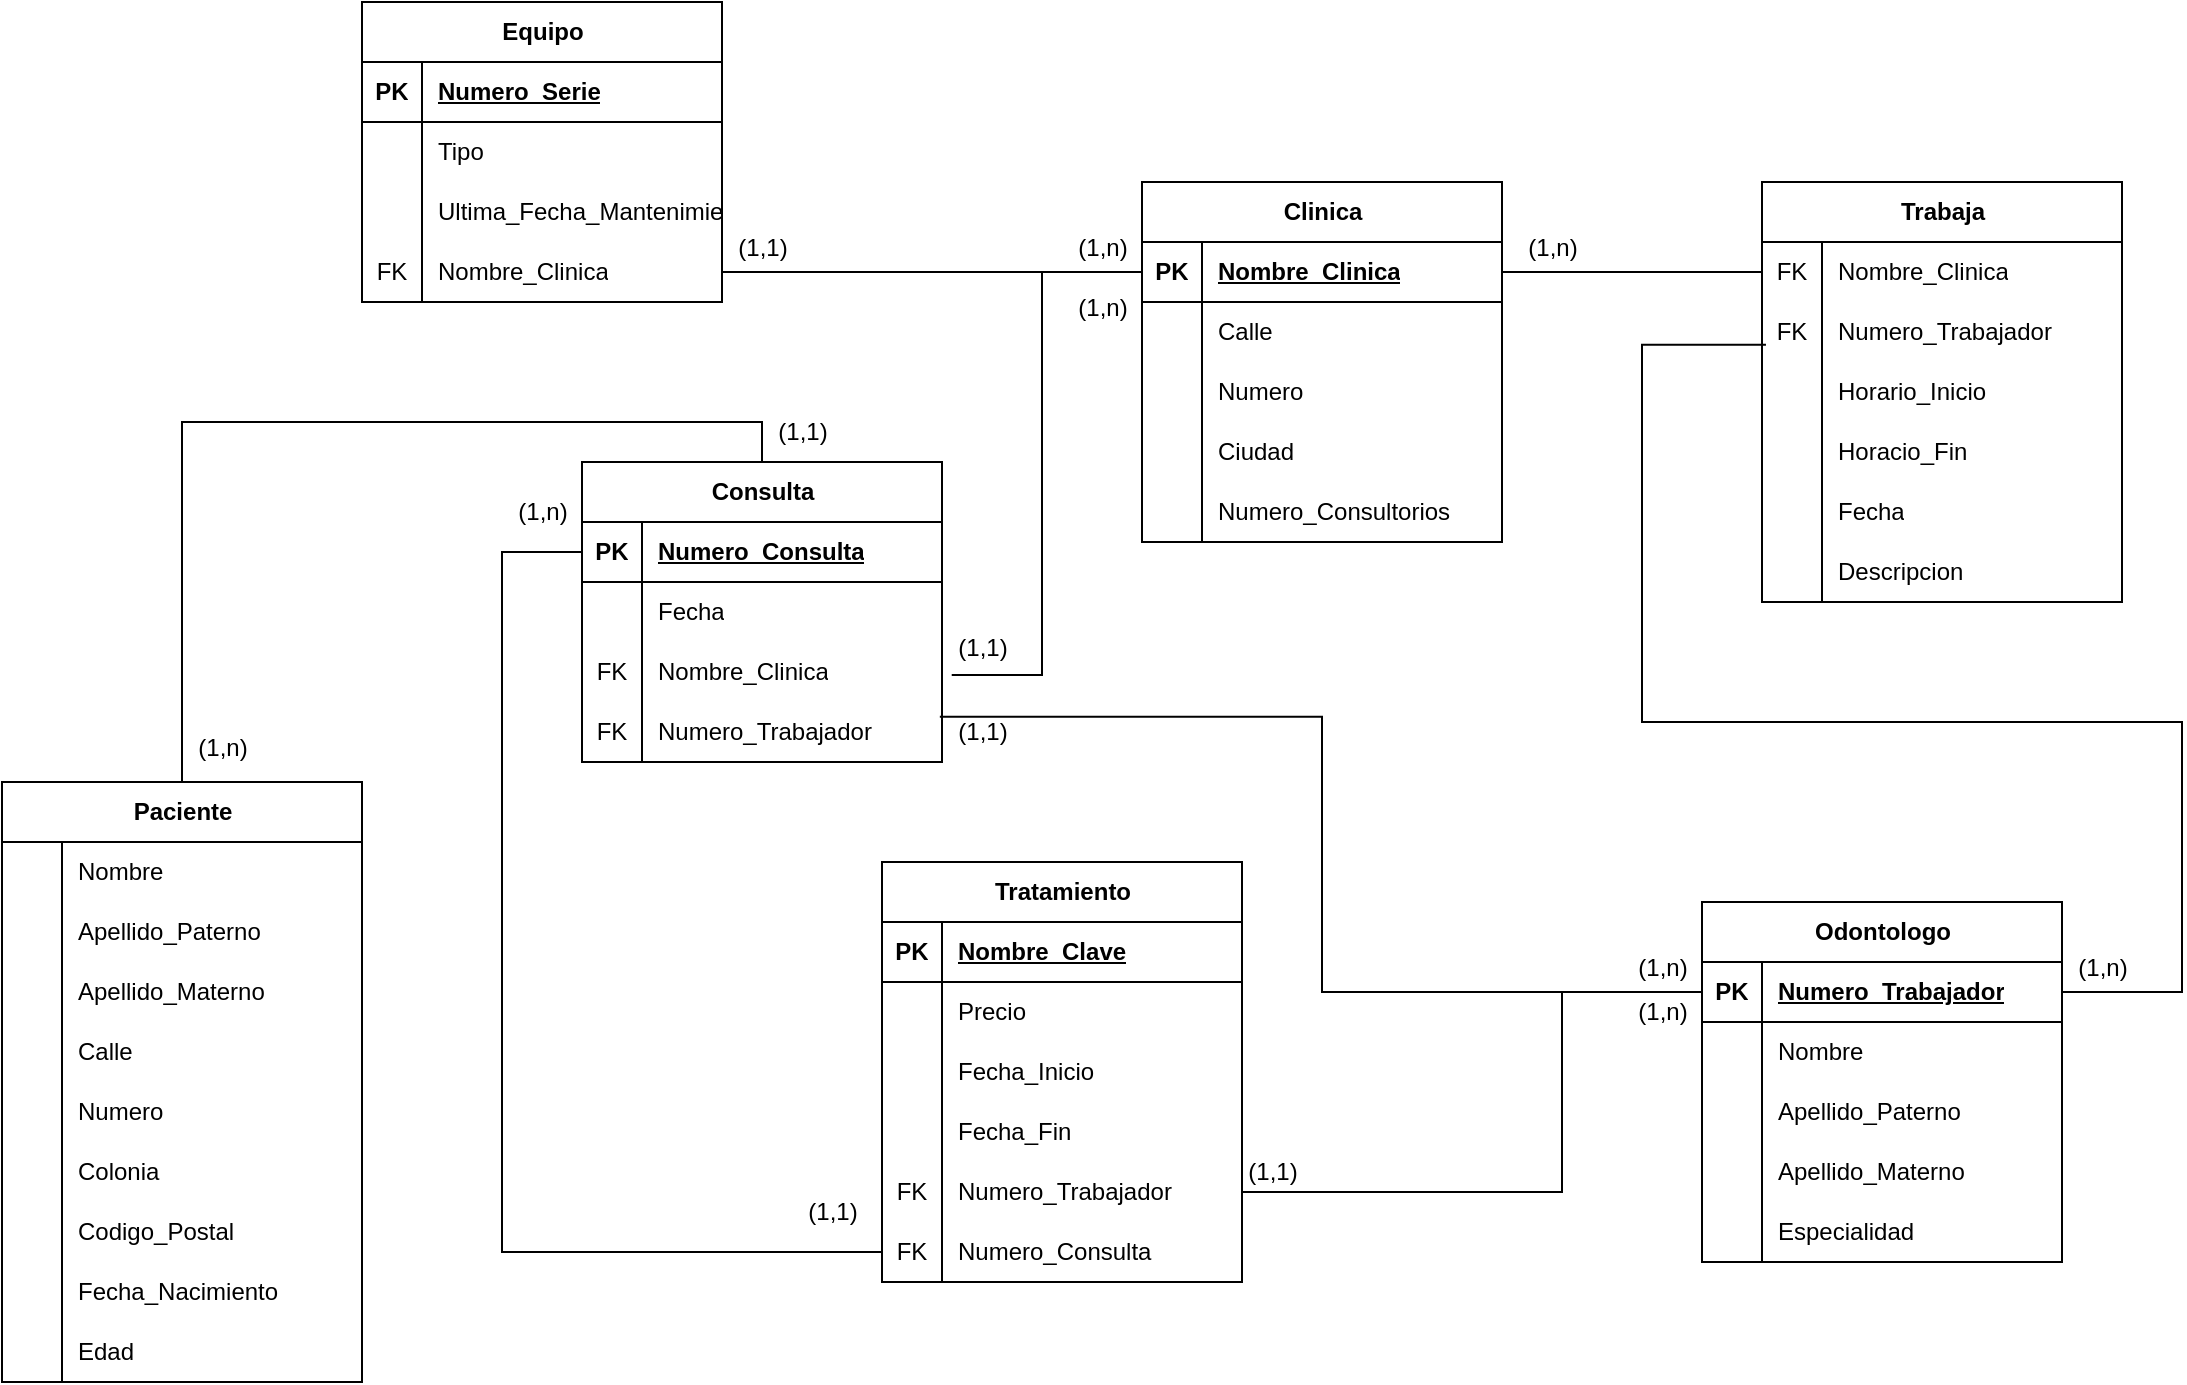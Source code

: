 <mxfile version="21.5.0" type="device">
  <diagram name="Page-1" id="_5QdkXE5wrvLpQ4Peil7">
    <mxGraphModel dx="1065" dy="1584" grid="1" gridSize="10" guides="1" tooltips="1" connect="1" arrows="1" fold="1" page="1" pageScale="1" pageWidth="850" pageHeight="1100" math="0" shadow="0">
      <root>
        <mxCell id="0" />
        <mxCell id="1" parent="0" />
        <mxCell id="gTq7msxJ1o6snND7OI1J-227" style="edgeStyle=orthogonalEdgeStyle;rounded=0;orthogonalLoop=1;jettySize=auto;html=1;exitX=0.5;exitY=0;exitDx=0;exitDy=0;entryX=0.5;entryY=0;entryDx=0;entryDy=0;endArrow=none;endFill=0;" parent="1" source="gTq7msxJ1o6snND7OI1J-59" target="gTq7msxJ1o6snND7OI1J-116" edge="1">
          <mxGeometry relative="1" as="geometry" />
        </mxCell>
        <mxCell id="gTq7msxJ1o6snND7OI1J-59" value="Paciente" style="shape=table;startSize=30;container=1;collapsible=1;childLayout=tableLayout;fixedRows=1;rowLines=0;fontStyle=1;align=center;resizeLast=1;html=1;" parent="1" vertex="1">
          <mxGeometry x="20" y="280" width="180" height="300" as="geometry" />
        </mxCell>
        <mxCell id="gTq7msxJ1o6snND7OI1J-63" value="" style="shape=tableRow;horizontal=0;startSize=0;swimlaneHead=0;swimlaneBody=0;fillColor=none;collapsible=0;dropTarget=0;points=[[0,0.5],[1,0.5]];portConstraint=eastwest;top=0;left=0;right=0;bottom=0;" parent="gTq7msxJ1o6snND7OI1J-59" vertex="1">
          <mxGeometry y="30" width="180" height="30" as="geometry" />
        </mxCell>
        <mxCell id="gTq7msxJ1o6snND7OI1J-64" value="" style="shape=partialRectangle;connectable=0;fillColor=none;top=0;left=0;bottom=0;right=0;editable=1;overflow=hidden;whiteSpace=wrap;html=1;" parent="gTq7msxJ1o6snND7OI1J-63" vertex="1">
          <mxGeometry width="30" height="30" as="geometry">
            <mxRectangle width="30" height="30" as="alternateBounds" />
          </mxGeometry>
        </mxCell>
        <mxCell id="gTq7msxJ1o6snND7OI1J-65" value="Nombre" style="shape=partialRectangle;connectable=0;fillColor=none;top=0;left=0;bottom=0;right=0;align=left;spacingLeft=6;overflow=hidden;whiteSpace=wrap;html=1;" parent="gTq7msxJ1o6snND7OI1J-63" vertex="1">
          <mxGeometry x="30" width="150" height="30" as="geometry">
            <mxRectangle width="150" height="30" as="alternateBounds" />
          </mxGeometry>
        </mxCell>
        <mxCell id="gTq7msxJ1o6snND7OI1J-66" value="" style="shape=tableRow;horizontal=0;startSize=0;swimlaneHead=0;swimlaneBody=0;fillColor=none;collapsible=0;dropTarget=0;points=[[0,0.5],[1,0.5]];portConstraint=eastwest;top=0;left=0;right=0;bottom=0;" parent="gTq7msxJ1o6snND7OI1J-59" vertex="1">
          <mxGeometry y="60" width="180" height="30" as="geometry" />
        </mxCell>
        <mxCell id="gTq7msxJ1o6snND7OI1J-67" value="" style="shape=partialRectangle;connectable=0;fillColor=none;top=0;left=0;bottom=0;right=0;editable=1;overflow=hidden;whiteSpace=wrap;html=1;" parent="gTq7msxJ1o6snND7OI1J-66" vertex="1">
          <mxGeometry width="30" height="30" as="geometry">
            <mxRectangle width="30" height="30" as="alternateBounds" />
          </mxGeometry>
        </mxCell>
        <mxCell id="gTq7msxJ1o6snND7OI1J-68" value="Apellido_Paterno" style="shape=partialRectangle;connectable=0;fillColor=none;top=0;left=0;bottom=0;right=0;align=left;spacingLeft=6;overflow=hidden;whiteSpace=wrap;html=1;" parent="gTq7msxJ1o6snND7OI1J-66" vertex="1">
          <mxGeometry x="30" width="150" height="30" as="geometry">
            <mxRectangle width="150" height="30" as="alternateBounds" />
          </mxGeometry>
        </mxCell>
        <mxCell id="gTq7msxJ1o6snND7OI1J-69" value="" style="shape=tableRow;horizontal=0;startSize=0;swimlaneHead=0;swimlaneBody=0;fillColor=none;collapsible=0;dropTarget=0;points=[[0,0.5],[1,0.5]];portConstraint=eastwest;top=0;left=0;right=0;bottom=0;" parent="gTq7msxJ1o6snND7OI1J-59" vertex="1">
          <mxGeometry y="90" width="180" height="30" as="geometry" />
        </mxCell>
        <mxCell id="gTq7msxJ1o6snND7OI1J-70" value="" style="shape=partialRectangle;connectable=0;fillColor=none;top=0;left=0;bottom=0;right=0;editable=1;overflow=hidden;whiteSpace=wrap;html=1;" parent="gTq7msxJ1o6snND7OI1J-69" vertex="1">
          <mxGeometry width="30" height="30" as="geometry">
            <mxRectangle width="30" height="30" as="alternateBounds" />
          </mxGeometry>
        </mxCell>
        <mxCell id="gTq7msxJ1o6snND7OI1J-71" value="Apellido_Materno" style="shape=partialRectangle;connectable=0;fillColor=none;top=0;left=0;bottom=0;right=0;align=left;spacingLeft=6;overflow=hidden;whiteSpace=wrap;html=1;" parent="gTq7msxJ1o6snND7OI1J-69" vertex="1">
          <mxGeometry x="30" width="150" height="30" as="geometry">
            <mxRectangle width="150" height="30" as="alternateBounds" />
          </mxGeometry>
        </mxCell>
        <mxCell id="gTq7msxJ1o6snND7OI1J-98" value="" style="shape=tableRow;horizontal=0;startSize=0;swimlaneHead=0;swimlaneBody=0;fillColor=none;collapsible=0;dropTarget=0;points=[[0,0.5],[1,0.5]];portConstraint=eastwest;top=0;left=0;right=0;bottom=0;" parent="gTq7msxJ1o6snND7OI1J-59" vertex="1">
          <mxGeometry y="120" width="180" height="30" as="geometry" />
        </mxCell>
        <mxCell id="gTq7msxJ1o6snND7OI1J-99" value="" style="shape=partialRectangle;connectable=0;fillColor=none;top=0;left=0;bottom=0;right=0;editable=1;overflow=hidden;whiteSpace=wrap;html=1;" parent="gTq7msxJ1o6snND7OI1J-98" vertex="1">
          <mxGeometry width="30" height="30" as="geometry">
            <mxRectangle width="30" height="30" as="alternateBounds" />
          </mxGeometry>
        </mxCell>
        <mxCell id="gTq7msxJ1o6snND7OI1J-100" value="Calle" style="shape=partialRectangle;connectable=0;fillColor=none;top=0;left=0;bottom=0;right=0;align=left;spacingLeft=6;overflow=hidden;whiteSpace=wrap;html=1;" parent="gTq7msxJ1o6snND7OI1J-98" vertex="1">
          <mxGeometry x="30" width="150" height="30" as="geometry">
            <mxRectangle width="150" height="30" as="alternateBounds" />
          </mxGeometry>
        </mxCell>
        <mxCell id="gTq7msxJ1o6snND7OI1J-101" style="shape=tableRow;horizontal=0;startSize=0;swimlaneHead=0;swimlaneBody=0;fillColor=none;collapsible=0;dropTarget=0;points=[[0,0.5],[1,0.5]];portConstraint=eastwest;top=0;left=0;right=0;bottom=0;" parent="gTq7msxJ1o6snND7OI1J-59" vertex="1">
          <mxGeometry y="150" width="180" height="30" as="geometry" />
        </mxCell>
        <mxCell id="gTq7msxJ1o6snND7OI1J-102" style="shape=partialRectangle;connectable=0;fillColor=none;top=0;left=0;bottom=0;right=0;editable=1;overflow=hidden;whiteSpace=wrap;html=1;" parent="gTq7msxJ1o6snND7OI1J-101" vertex="1">
          <mxGeometry width="30" height="30" as="geometry">
            <mxRectangle width="30" height="30" as="alternateBounds" />
          </mxGeometry>
        </mxCell>
        <mxCell id="gTq7msxJ1o6snND7OI1J-103" value="Numero" style="shape=partialRectangle;connectable=0;fillColor=none;top=0;left=0;bottom=0;right=0;align=left;spacingLeft=6;overflow=hidden;whiteSpace=wrap;html=1;" parent="gTq7msxJ1o6snND7OI1J-101" vertex="1">
          <mxGeometry x="30" width="150" height="30" as="geometry">
            <mxRectangle width="150" height="30" as="alternateBounds" />
          </mxGeometry>
        </mxCell>
        <mxCell id="gTq7msxJ1o6snND7OI1J-104" style="shape=tableRow;horizontal=0;startSize=0;swimlaneHead=0;swimlaneBody=0;fillColor=none;collapsible=0;dropTarget=0;points=[[0,0.5],[1,0.5]];portConstraint=eastwest;top=0;left=0;right=0;bottom=0;" parent="gTq7msxJ1o6snND7OI1J-59" vertex="1">
          <mxGeometry y="180" width="180" height="30" as="geometry" />
        </mxCell>
        <mxCell id="gTq7msxJ1o6snND7OI1J-105" style="shape=partialRectangle;connectable=0;fillColor=none;top=0;left=0;bottom=0;right=0;editable=1;overflow=hidden;whiteSpace=wrap;html=1;" parent="gTq7msxJ1o6snND7OI1J-104" vertex="1">
          <mxGeometry width="30" height="30" as="geometry">
            <mxRectangle width="30" height="30" as="alternateBounds" />
          </mxGeometry>
        </mxCell>
        <mxCell id="gTq7msxJ1o6snND7OI1J-106" value="Colonia" style="shape=partialRectangle;connectable=0;fillColor=none;top=0;left=0;bottom=0;right=0;align=left;spacingLeft=6;overflow=hidden;whiteSpace=wrap;html=1;" parent="gTq7msxJ1o6snND7OI1J-104" vertex="1">
          <mxGeometry x="30" width="150" height="30" as="geometry">
            <mxRectangle width="150" height="30" as="alternateBounds" />
          </mxGeometry>
        </mxCell>
        <mxCell id="gTq7msxJ1o6snND7OI1J-107" style="shape=tableRow;horizontal=0;startSize=0;swimlaneHead=0;swimlaneBody=0;fillColor=none;collapsible=0;dropTarget=0;points=[[0,0.5],[1,0.5]];portConstraint=eastwest;top=0;left=0;right=0;bottom=0;" parent="gTq7msxJ1o6snND7OI1J-59" vertex="1">
          <mxGeometry y="210" width="180" height="30" as="geometry" />
        </mxCell>
        <mxCell id="gTq7msxJ1o6snND7OI1J-108" style="shape=partialRectangle;connectable=0;fillColor=none;top=0;left=0;bottom=0;right=0;editable=1;overflow=hidden;whiteSpace=wrap;html=1;" parent="gTq7msxJ1o6snND7OI1J-107" vertex="1">
          <mxGeometry width="30" height="30" as="geometry">
            <mxRectangle width="30" height="30" as="alternateBounds" />
          </mxGeometry>
        </mxCell>
        <mxCell id="gTq7msxJ1o6snND7OI1J-109" value="Codigo_Postal" style="shape=partialRectangle;connectable=0;fillColor=none;top=0;left=0;bottom=0;right=0;align=left;spacingLeft=6;overflow=hidden;whiteSpace=wrap;html=1;" parent="gTq7msxJ1o6snND7OI1J-107" vertex="1">
          <mxGeometry x="30" width="150" height="30" as="geometry">
            <mxRectangle width="150" height="30" as="alternateBounds" />
          </mxGeometry>
        </mxCell>
        <mxCell id="gTq7msxJ1o6snND7OI1J-110" style="shape=tableRow;horizontal=0;startSize=0;swimlaneHead=0;swimlaneBody=0;fillColor=none;collapsible=0;dropTarget=0;points=[[0,0.5],[1,0.5]];portConstraint=eastwest;top=0;left=0;right=0;bottom=0;" parent="gTq7msxJ1o6snND7OI1J-59" vertex="1">
          <mxGeometry y="240" width="180" height="30" as="geometry" />
        </mxCell>
        <mxCell id="gTq7msxJ1o6snND7OI1J-111" style="shape=partialRectangle;connectable=0;fillColor=none;top=0;left=0;bottom=0;right=0;editable=1;overflow=hidden;whiteSpace=wrap;html=1;" parent="gTq7msxJ1o6snND7OI1J-110" vertex="1">
          <mxGeometry width="30" height="30" as="geometry">
            <mxRectangle width="30" height="30" as="alternateBounds" />
          </mxGeometry>
        </mxCell>
        <mxCell id="gTq7msxJ1o6snND7OI1J-112" value="Fecha_Nacimiento" style="shape=partialRectangle;connectable=0;fillColor=none;top=0;left=0;bottom=0;right=0;align=left;spacingLeft=6;overflow=hidden;whiteSpace=wrap;html=1;" parent="gTq7msxJ1o6snND7OI1J-110" vertex="1">
          <mxGeometry x="30" width="150" height="30" as="geometry">
            <mxRectangle width="150" height="30" as="alternateBounds" />
          </mxGeometry>
        </mxCell>
        <mxCell id="gTq7msxJ1o6snND7OI1J-113" style="shape=tableRow;horizontal=0;startSize=0;swimlaneHead=0;swimlaneBody=0;fillColor=none;collapsible=0;dropTarget=0;points=[[0,0.5],[1,0.5]];portConstraint=eastwest;top=0;left=0;right=0;bottom=0;" parent="gTq7msxJ1o6snND7OI1J-59" vertex="1">
          <mxGeometry y="270" width="180" height="30" as="geometry" />
        </mxCell>
        <mxCell id="gTq7msxJ1o6snND7OI1J-114" style="shape=partialRectangle;connectable=0;fillColor=none;top=0;left=0;bottom=0;right=0;editable=1;overflow=hidden;whiteSpace=wrap;html=1;" parent="gTq7msxJ1o6snND7OI1J-113" vertex="1">
          <mxGeometry width="30" height="30" as="geometry">
            <mxRectangle width="30" height="30" as="alternateBounds" />
          </mxGeometry>
        </mxCell>
        <mxCell id="gTq7msxJ1o6snND7OI1J-115" value="Edad" style="shape=partialRectangle;connectable=0;fillColor=none;top=0;left=0;bottom=0;right=0;align=left;spacingLeft=6;overflow=hidden;whiteSpace=wrap;html=1;" parent="gTq7msxJ1o6snND7OI1J-113" vertex="1">
          <mxGeometry x="30" width="150" height="30" as="geometry">
            <mxRectangle width="150" height="30" as="alternateBounds" />
          </mxGeometry>
        </mxCell>
        <mxCell id="gTq7msxJ1o6snND7OI1J-116" value="Consulta" style="shape=table;startSize=30;container=1;collapsible=1;childLayout=tableLayout;fixedRows=1;rowLines=0;fontStyle=1;align=center;resizeLast=1;html=1;" parent="1" vertex="1">
          <mxGeometry x="310" y="120" width="180" height="150" as="geometry" />
        </mxCell>
        <mxCell id="gTq7msxJ1o6snND7OI1J-117" value="" style="shape=tableRow;horizontal=0;startSize=0;swimlaneHead=0;swimlaneBody=0;fillColor=none;collapsible=0;dropTarget=0;points=[[0,0.5],[1,0.5]];portConstraint=eastwest;top=0;left=0;right=0;bottom=1;" parent="gTq7msxJ1o6snND7OI1J-116" vertex="1">
          <mxGeometry y="30" width="180" height="30" as="geometry" />
        </mxCell>
        <mxCell id="gTq7msxJ1o6snND7OI1J-118" value="PK" style="shape=partialRectangle;connectable=0;fillColor=none;top=0;left=0;bottom=0;right=0;fontStyle=1;overflow=hidden;whiteSpace=wrap;html=1;" parent="gTq7msxJ1o6snND7OI1J-117" vertex="1">
          <mxGeometry width="30" height="30" as="geometry">
            <mxRectangle width="30" height="30" as="alternateBounds" />
          </mxGeometry>
        </mxCell>
        <mxCell id="gTq7msxJ1o6snND7OI1J-119" value="Numero_Consulta" style="shape=partialRectangle;connectable=0;fillColor=none;top=0;left=0;bottom=0;right=0;align=left;spacingLeft=6;fontStyle=5;overflow=hidden;whiteSpace=wrap;html=1;" parent="gTq7msxJ1o6snND7OI1J-117" vertex="1">
          <mxGeometry x="30" width="150" height="30" as="geometry">
            <mxRectangle width="150" height="30" as="alternateBounds" />
          </mxGeometry>
        </mxCell>
        <mxCell id="gTq7msxJ1o6snND7OI1J-120" value="" style="shape=tableRow;horizontal=0;startSize=0;swimlaneHead=0;swimlaneBody=0;fillColor=none;collapsible=0;dropTarget=0;points=[[0,0.5],[1,0.5]];portConstraint=eastwest;top=0;left=0;right=0;bottom=0;" parent="gTq7msxJ1o6snND7OI1J-116" vertex="1">
          <mxGeometry y="60" width="180" height="30" as="geometry" />
        </mxCell>
        <mxCell id="gTq7msxJ1o6snND7OI1J-121" value="" style="shape=partialRectangle;connectable=0;fillColor=none;top=0;left=0;bottom=0;right=0;editable=1;overflow=hidden;whiteSpace=wrap;html=1;" parent="gTq7msxJ1o6snND7OI1J-120" vertex="1">
          <mxGeometry width="30" height="30" as="geometry">
            <mxRectangle width="30" height="30" as="alternateBounds" />
          </mxGeometry>
        </mxCell>
        <mxCell id="gTq7msxJ1o6snND7OI1J-122" value="Fecha" style="shape=partialRectangle;connectable=0;fillColor=none;top=0;left=0;bottom=0;right=0;align=left;spacingLeft=6;overflow=hidden;whiteSpace=wrap;html=1;" parent="gTq7msxJ1o6snND7OI1J-120" vertex="1">
          <mxGeometry x="30" width="150" height="30" as="geometry">
            <mxRectangle width="150" height="30" as="alternateBounds" />
          </mxGeometry>
        </mxCell>
        <mxCell id="gTq7msxJ1o6snND7OI1J-231" style="shape=tableRow;horizontal=0;startSize=0;swimlaneHead=0;swimlaneBody=0;fillColor=none;collapsible=0;dropTarget=0;points=[[0,0.5],[1,0.5]];portConstraint=eastwest;top=0;left=0;right=0;bottom=0;" parent="gTq7msxJ1o6snND7OI1J-116" vertex="1">
          <mxGeometry y="90" width="180" height="30" as="geometry" />
        </mxCell>
        <mxCell id="gTq7msxJ1o6snND7OI1J-232" value="FK" style="shape=partialRectangle;connectable=0;fillColor=none;top=0;left=0;bottom=0;right=0;editable=1;overflow=hidden;whiteSpace=wrap;html=1;" parent="gTq7msxJ1o6snND7OI1J-231" vertex="1">
          <mxGeometry width="30" height="30" as="geometry">
            <mxRectangle width="30" height="30" as="alternateBounds" />
          </mxGeometry>
        </mxCell>
        <mxCell id="gTq7msxJ1o6snND7OI1J-233" value="Nombre_Clinica" style="shape=partialRectangle;connectable=0;fillColor=none;top=0;left=0;bottom=0;right=0;align=left;spacingLeft=6;overflow=hidden;whiteSpace=wrap;html=1;" parent="gTq7msxJ1o6snND7OI1J-231" vertex="1">
          <mxGeometry x="30" width="150" height="30" as="geometry">
            <mxRectangle width="150" height="30" as="alternateBounds" />
          </mxGeometry>
        </mxCell>
        <mxCell id="gTq7msxJ1o6snND7OI1J-275" style="shape=tableRow;horizontal=0;startSize=0;swimlaneHead=0;swimlaneBody=0;fillColor=none;collapsible=0;dropTarget=0;points=[[0,0.5],[1,0.5]];portConstraint=eastwest;top=0;left=0;right=0;bottom=0;" parent="gTq7msxJ1o6snND7OI1J-116" vertex="1">
          <mxGeometry y="120" width="180" height="30" as="geometry" />
        </mxCell>
        <mxCell id="gTq7msxJ1o6snND7OI1J-276" value="FK" style="shape=partialRectangle;connectable=0;fillColor=none;top=0;left=0;bottom=0;right=0;editable=1;overflow=hidden;whiteSpace=wrap;html=1;" parent="gTq7msxJ1o6snND7OI1J-275" vertex="1">
          <mxGeometry width="30" height="30" as="geometry">
            <mxRectangle width="30" height="30" as="alternateBounds" />
          </mxGeometry>
        </mxCell>
        <mxCell id="gTq7msxJ1o6snND7OI1J-277" value="Numero_Trabajador" style="shape=partialRectangle;connectable=0;fillColor=none;top=0;left=0;bottom=0;right=0;align=left;spacingLeft=6;overflow=hidden;whiteSpace=wrap;html=1;" parent="gTq7msxJ1o6snND7OI1J-275" vertex="1">
          <mxGeometry x="30" width="150" height="30" as="geometry">
            <mxRectangle width="150" height="30" as="alternateBounds" />
          </mxGeometry>
        </mxCell>
        <mxCell id="gTq7msxJ1o6snND7OI1J-161" value="Clinica" style="shape=table;startSize=30;container=1;collapsible=1;childLayout=tableLayout;fixedRows=1;rowLines=0;fontStyle=1;align=center;resizeLast=1;html=1;" parent="1" vertex="1">
          <mxGeometry x="590" y="-20" width="180" height="180" as="geometry" />
        </mxCell>
        <mxCell id="gTq7msxJ1o6snND7OI1J-162" value="" style="shape=tableRow;horizontal=0;startSize=0;swimlaneHead=0;swimlaneBody=0;fillColor=none;collapsible=0;dropTarget=0;points=[[0,0.5],[1,0.5]];portConstraint=eastwest;top=0;left=0;right=0;bottom=1;" parent="gTq7msxJ1o6snND7OI1J-161" vertex="1">
          <mxGeometry y="30" width="180" height="30" as="geometry" />
        </mxCell>
        <mxCell id="gTq7msxJ1o6snND7OI1J-163" value="PK" style="shape=partialRectangle;connectable=0;fillColor=none;top=0;left=0;bottom=0;right=0;fontStyle=1;overflow=hidden;whiteSpace=wrap;html=1;" parent="gTq7msxJ1o6snND7OI1J-162" vertex="1">
          <mxGeometry width="30" height="30" as="geometry">
            <mxRectangle width="30" height="30" as="alternateBounds" />
          </mxGeometry>
        </mxCell>
        <mxCell id="gTq7msxJ1o6snND7OI1J-164" value="Nombre_Clinica" style="shape=partialRectangle;connectable=0;fillColor=none;top=0;left=0;bottom=0;right=0;align=left;spacingLeft=6;fontStyle=5;overflow=hidden;whiteSpace=wrap;html=1;" parent="gTq7msxJ1o6snND7OI1J-162" vertex="1">
          <mxGeometry x="30" width="150" height="30" as="geometry">
            <mxRectangle width="150" height="30" as="alternateBounds" />
          </mxGeometry>
        </mxCell>
        <mxCell id="gTq7msxJ1o6snND7OI1J-165" value="" style="shape=tableRow;horizontal=0;startSize=0;swimlaneHead=0;swimlaneBody=0;fillColor=none;collapsible=0;dropTarget=0;points=[[0,0.5],[1,0.5]];portConstraint=eastwest;top=0;left=0;right=0;bottom=0;" parent="gTq7msxJ1o6snND7OI1J-161" vertex="1">
          <mxGeometry y="60" width="180" height="30" as="geometry" />
        </mxCell>
        <mxCell id="gTq7msxJ1o6snND7OI1J-166" value="" style="shape=partialRectangle;connectable=0;fillColor=none;top=0;left=0;bottom=0;right=0;editable=1;overflow=hidden;whiteSpace=wrap;html=1;" parent="gTq7msxJ1o6snND7OI1J-165" vertex="1">
          <mxGeometry width="30" height="30" as="geometry">
            <mxRectangle width="30" height="30" as="alternateBounds" />
          </mxGeometry>
        </mxCell>
        <mxCell id="gTq7msxJ1o6snND7OI1J-167" value="Calle&lt;span style=&quot;white-space: pre;&quot;&gt;&#x9;&lt;/span&gt;&lt;span style=&quot;white-space: pre;&quot;&gt;&#x9;&lt;/span&gt;&lt;span style=&quot;white-space: pre;&quot;&gt;&#x9;&lt;/span&gt;&lt;span style=&quot;white-space: pre;&quot;&gt;&#x9;&lt;/span&gt;&lt;span style=&quot;white-space: pre;&quot;&gt;&#x9;&lt;/span&gt;&lt;span style=&quot;white-space: pre;&quot;&gt;&#x9;&lt;/span&gt;&lt;span style=&quot;white-space: pre;&quot;&gt;&#x9;&lt;/span&gt;" style="shape=partialRectangle;connectable=0;fillColor=none;top=0;left=0;bottom=0;right=0;align=left;spacingLeft=6;overflow=hidden;whiteSpace=wrap;html=1;" parent="gTq7msxJ1o6snND7OI1J-165" vertex="1">
          <mxGeometry x="30" width="150" height="30" as="geometry">
            <mxRectangle width="150" height="30" as="alternateBounds" />
          </mxGeometry>
        </mxCell>
        <mxCell id="gTq7msxJ1o6snND7OI1J-168" value="" style="shape=tableRow;horizontal=0;startSize=0;swimlaneHead=0;swimlaneBody=0;fillColor=none;collapsible=0;dropTarget=0;points=[[0,0.5],[1,0.5]];portConstraint=eastwest;top=0;left=0;right=0;bottom=0;" parent="gTq7msxJ1o6snND7OI1J-161" vertex="1">
          <mxGeometry y="90" width="180" height="30" as="geometry" />
        </mxCell>
        <mxCell id="gTq7msxJ1o6snND7OI1J-169" value="" style="shape=partialRectangle;connectable=0;fillColor=none;top=0;left=0;bottom=0;right=0;editable=1;overflow=hidden;whiteSpace=wrap;html=1;" parent="gTq7msxJ1o6snND7OI1J-168" vertex="1">
          <mxGeometry width="30" height="30" as="geometry">
            <mxRectangle width="30" height="30" as="alternateBounds" />
          </mxGeometry>
        </mxCell>
        <mxCell id="gTq7msxJ1o6snND7OI1J-170" value="Numero" style="shape=partialRectangle;connectable=0;fillColor=none;top=0;left=0;bottom=0;right=0;align=left;spacingLeft=6;overflow=hidden;whiteSpace=wrap;html=1;" parent="gTq7msxJ1o6snND7OI1J-168" vertex="1">
          <mxGeometry x="30" width="150" height="30" as="geometry">
            <mxRectangle width="150" height="30" as="alternateBounds" />
          </mxGeometry>
        </mxCell>
        <mxCell id="gTq7msxJ1o6snND7OI1J-171" value="" style="shape=tableRow;horizontal=0;startSize=0;swimlaneHead=0;swimlaneBody=0;fillColor=none;collapsible=0;dropTarget=0;points=[[0,0.5],[1,0.5]];portConstraint=eastwest;top=0;left=0;right=0;bottom=0;" parent="gTq7msxJ1o6snND7OI1J-161" vertex="1">
          <mxGeometry y="120" width="180" height="30" as="geometry" />
        </mxCell>
        <mxCell id="gTq7msxJ1o6snND7OI1J-172" value="" style="shape=partialRectangle;connectable=0;fillColor=none;top=0;left=0;bottom=0;right=0;editable=1;overflow=hidden;whiteSpace=wrap;html=1;" parent="gTq7msxJ1o6snND7OI1J-171" vertex="1">
          <mxGeometry width="30" height="30" as="geometry">
            <mxRectangle width="30" height="30" as="alternateBounds" />
          </mxGeometry>
        </mxCell>
        <mxCell id="gTq7msxJ1o6snND7OI1J-173" value="Ciudad" style="shape=partialRectangle;connectable=0;fillColor=none;top=0;left=0;bottom=0;right=0;align=left;spacingLeft=6;overflow=hidden;whiteSpace=wrap;html=1;" parent="gTq7msxJ1o6snND7OI1J-171" vertex="1">
          <mxGeometry x="30" width="150" height="30" as="geometry">
            <mxRectangle width="150" height="30" as="alternateBounds" />
          </mxGeometry>
        </mxCell>
        <mxCell id="gTq7msxJ1o6snND7OI1J-174" value="" style="shape=tableRow;horizontal=0;startSize=0;swimlaneHead=0;swimlaneBody=0;fillColor=none;collapsible=0;dropTarget=0;points=[[0,0.5],[1,0.5]];portConstraint=eastwest;top=0;left=0;right=0;bottom=0;" parent="gTq7msxJ1o6snND7OI1J-161" vertex="1">
          <mxGeometry y="150" width="180" height="30" as="geometry" />
        </mxCell>
        <mxCell id="gTq7msxJ1o6snND7OI1J-175" value="" style="shape=partialRectangle;connectable=0;fillColor=none;top=0;left=0;bottom=0;right=0;editable=1;overflow=hidden;whiteSpace=wrap;html=1;" parent="gTq7msxJ1o6snND7OI1J-174" vertex="1">
          <mxGeometry width="30" height="30" as="geometry">
            <mxRectangle width="30" height="30" as="alternateBounds" />
          </mxGeometry>
        </mxCell>
        <mxCell id="gTq7msxJ1o6snND7OI1J-176" value="Numero_Consultorios" style="shape=partialRectangle;connectable=0;fillColor=none;top=0;left=0;bottom=0;right=0;align=left;spacingLeft=6;overflow=hidden;whiteSpace=wrap;html=1;" parent="gTq7msxJ1o6snND7OI1J-174" vertex="1">
          <mxGeometry x="30" width="150" height="30" as="geometry">
            <mxRectangle width="150" height="30" as="alternateBounds" />
          </mxGeometry>
        </mxCell>
        <mxCell id="gTq7msxJ1o6snND7OI1J-177" value="Equipo" style="shape=table;startSize=30;container=1;collapsible=1;childLayout=tableLayout;fixedRows=1;rowLines=0;fontStyle=1;align=center;resizeLast=1;html=1;" parent="1" vertex="1">
          <mxGeometry x="200" y="-110" width="180" height="150" as="geometry" />
        </mxCell>
        <mxCell id="gTq7msxJ1o6snND7OI1J-178" value="" style="shape=tableRow;horizontal=0;startSize=0;swimlaneHead=0;swimlaneBody=0;fillColor=none;collapsible=0;dropTarget=0;points=[[0,0.5],[1,0.5]];portConstraint=eastwest;top=0;left=0;right=0;bottom=1;" parent="gTq7msxJ1o6snND7OI1J-177" vertex="1">
          <mxGeometry y="30" width="180" height="30" as="geometry" />
        </mxCell>
        <mxCell id="gTq7msxJ1o6snND7OI1J-179" value="PK" style="shape=partialRectangle;connectable=0;fillColor=none;top=0;left=0;bottom=0;right=0;fontStyle=1;overflow=hidden;whiteSpace=wrap;html=1;" parent="gTq7msxJ1o6snND7OI1J-178" vertex="1">
          <mxGeometry width="30" height="30" as="geometry">
            <mxRectangle width="30" height="30" as="alternateBounds" />
          </mxGeometry>
        </mxCell>
        <mxCell id="gTq7msxJ1o6snND7OI1J-180" value="Numero_Serie" style="shape=partialRectangle;connectable=0;fillColor=none;top=0;left=0;bottom=0;right=0;align=left;spacingLeft=6;fontStyle=5;overflow=hidden;whiteSpace=wrap;html=1;" parent="gTq7msxJ1o6snND7OI1J-178" vertex="1">
          <mxGeometry x="30" width="150" height="30" as="geometry">
            <mxRectangle width="150" height="30" as="alternateBounds" />
          </mxGeometry>
        </mxCell>
        <mxCell id="gTq7msxJ1o6snND7OI1J-181" value="" style="shape=tableRow;horizontal=0;startSize=0;swimlaneHead=0;swimlaneBody=0;fillColor=none;collapsible=0;dropTarget=0;points=[[0,0.5],[1,0.5]];portConstraint=eastwest;top=0;left=0;right=0;bottom=0;" parent="gTq7msxJ1o6snND7OI1J-177" vertex="1">
          <mxGeometry y="60" width="180" height="30" as="geometry" />
        </mxCell>
        <mxCell id="gTq7msxJ1o6snND7OI1J-182" value="" style="shape=partialRectangle;connectable=0;fillColor=none;top=0;left=0;bottom=0;right=0;editable=1;overflow=hidden;whiteSpace=wrap;html=1;" parent="gTq7msxJ1o6snND7OI1J-181" vertex="1">
          <mxGeometry width="30" height="30" as="geometry">
            <mxRectangle width="30" height="30" as="alternateBounds" />
          </mxGeometry>
        </mxCell>
        <mxCell id="gTq7msxJ1o6snND7OI1J-183" value="Tipo" style="shape=partialRectangle;connectable=0;fillColor=none;top=0;left=0;bottom=0;right=0;align=left;spacingLeft=6;overflow=hidden;whiteSpace=wrap;html=1;" parent="gTq7msxJ1o6snND7OI1J-181" vertex="1">
          <mxGeometry x="30" width="150" height="30" as="geometry">
            <mxRectangle width="150" height="30" as="alternateBounds" />
          </mxGeometry>
        </mxCell>
        <mxCell id="gTq7msxJ1o6snND7OI1J-184" value="" style="shape=tableRow;horizontal=0;startSize=0;swimlaneHead=0;swimlaneBody=0;fillColor=none;collapsible=0;dropTarget=0;points=[[0,0.5],[1,0.5]];portConstraint=eastwest;top=0;left=0;right=0;bottom=0;" parent="gTq7msxJ1o6snND7OI1J-177" vertex="1">
          <mxGeometry y="90" width="180" height="30" as="geometry" />
        </mxCell>
        <mxCell id="gTq7msxJ1o6snND7OI1J-185" value="" style="shape=partialRectangle;connectable=0;fillColor=none;top=0;left=0;bottom=0;right=0;editable=1;overflow=hidden;whiteSpace=wrap;html=1;" parent="gTq7msxJ1o6snND7OI1J-184" vertex="1">
          <mxGeometry width="30" height="30" as="geometry">
            <mxRectangle width="30" height="30" as="alternateBounds" />
          </mxGeometry>
        </mxCell>
        <mxCell id="gTq7msxJ1o6snND7OI1J-186" value="&lt;div&gt;Ultima_Fecha_Mantenimiento&lt;/div&gt;" style="shape=partialRectangle;connectable=0;fillColor=none;top=0;left=0;bottom=0;right=0;align=left;spacingLeft=6;overflow=hidden;whiteSpace=wrap;html=1;" parent="gTq7msxJ1o6snND7OI1J-184" vertex="1">
          <mxGeometry x="30" width="150" height="30" as="geometry">
            <mxRectangle width="150" height="30" as="alternateBounds" />
          </mxGeometry>
        </mxCell>
        <mxCell id="gTq7msxJ1o6snND7OI1J-235" value="" style="shape=tableRow;horizontal=0;startSize=0;swimlaneHead=0;swimlaneBody=0;fillColor=none;collapsible=0;dropTarget=0;points=[[0,0.5],[1,0.5]];portConstraint=eastwest;top=0;left=0;right=0;bottom=0;" parent="gTq7msxJ1o6snND7OI1J-177" vertex="1">
          <mxGeometry y="120" width="180" height="30" as="geometry" />
        </mxCell>
        <mxCell id="gTq7msxJ1o6snND7OI1J-236" value="FK" style="shape=partialRectangle;connectable=0;fillColor=none;top=0;left=0;bottom=0;right=0;editable=1;overflow=hidden;whiteSpace=wrap;html=1;" parent="gTq7msxJ1o6snND7OI1J-235" vertex="1">
          <mxGeometry width="30" height="30" as="geometry">
            <mxRectangle width="30" height="30" as="alternateBounds" />
          </mxGeometry>
        </mxCell>
        <mxCell id="gTq7msxJ1o6snND7OI1J-237" value="&lt;div&gt;Nombre_Clinica&lt;/div&gt;" style="shape=partialRectangle;connectable=0;fillColor=none;top=0;left=0;bottom=0;right=0;align=left;spacingLeft=6;overflow=hidden;whiteSpace=wrap;html=1;" parent="gTq7msxJ1o6snND7OI1J-235" vertex="1">
          <mxGeometry x="30" width="150" height="30" as="geometry">
            <mxRectangle width="150" height="30" as="alternateBounds" />
          </mxGeometry>
        </mxCell>
        <mxCell id="gTq7msxJ1o6snND7OI1J-193" value="Odontologo" style="shape=table;startSize=30;container=1;collapsible=1;childLayout=tableLayout;fixedRows=1;rowLines=0;fontStyle=1;align=center;resizeLast=1;html=1;" parent="1" vertex="1">
          <mxGeometry x="870" y="340" width="180" height="180" as="geometry" />
        </mxCell>
        <mxCell id="gTq7msxJ1o6snND7OI1J-194" value="" style="shape=tableRow;horizontal=0;startSize=0;swimlaneHead=0;swimlaneBody=0;fillColor=none;collapsible=0;dropTarget=0;points=[[0,0.5],[1,0.5]];portConstraint=eastwest;top=0;left=0;right=0;bottom=1;" parent="gTq7msxJ1o6snND7OI1J-193" vertex="1">
          <mxGeometry y="30" width="180" height="30" as="geometry" />
        </mxCell>
        <mxCell id="gTq7msxJ1o6snND7OI1J-195" value="PK" style="shape=partialRectangle;connectable=0;fillColor=none;top=0;left=0;bottom=0;right=0;fontStyle=1;overflow=hidden;whiteSpace=wrap;html=1;" parent="gTq7msxJ1o6snND7OI1J-194" vertex="1">
          <mxGeometry width="30" height="30" as="geometry">
            <mxRectangle width="30" height="30" as="alternateBounds" />
          </mxGeometry>
        </mxCell>
        <mxCell id="gTq7msxJ1o6snND7OI1J-196" value="&lt;div&gt;Numero_Trabajador&lt;/div&gt;" style="shape=partialRectangle;connectable=0;fillColor=none;top=0;left=0;bottom=0;right=0;align=left;spacingLeft=6;fontStyle=5;overflow=hidden;whiteSpace=wrap;html=1;" parent="gTq7msxJ1o6snND7OI1J-194" vertex="1">
          <mxGeometry x="30" width="150" height="30" as="geometry">
            <mxRectangle width="150" height="30" as="alternateBounds" />
          </mxGeometry>
        </mxCell>
        <mxCell id="gTq7msxJ1o6snND7OI1J-197" value="" style="shape=tableRow;horizontal=0;startSize=0;swimlaneHead=0;swimlaneBody=0;fillColor=none;collapsible=0;dropTarget=0;points=[[0,0.5],[1,0.5]];portConstraint=eastwest;top=0;left=0;right=0;bottom=0;" parent="gTq7msxJ1o6snND7OI1J-193" vertex="1">
          <mxGeometry y="60" width="180" height="30" as="geometry" />
        </mxCell>
        <mxCell id="gTq7msxJ1o6snND7OI1J-198" value="" style="shape=partialRectangle;connectable=0;fillColor=none;top=0;left=0;bottom=0;right=0;editable=1;overflow=hidden;whiteSpace=wrap;html=1;" parent="gTq7msxJ1o6snND7OI1J-197" vertex="1">
          <mxGeometry width="30" height="30" as="geometry">
            <mxRectangle width="30" height="30" as="alternateBounds" />
          </mxGeometry>
        </mxCell>
        <mxCell id="gTq7msxJ1o6snND7OI1J-199" value="Nombre" style="shape=partialRectangle;connectable=0;fillColor=none;top=0;left=0;bottom=0;right=0;align=left;spacingLeft=6;overflow=hidden;whiteSpace=wrap;html=1;" parent="gTq7msxJ1o6snND7OI1J-197" vertex="1">
          <mxGeometry x="30" width="150" height="30" as="geometry">
            <mxRectangle width="150" height="30" as="alternateBounds" />
          </mxGeometry>
        </mxCell>
        <mxCell id="gTq7msxJ1o6snND7OI1J-200" value="" style="shape=tableRow;horizontal=0;startSize=0;swimlaneHead=0;swimlaneBody=0;fillColor=none;collapsible=0;dropTarget=0;points=[[0,0.5],[1,0.5]];portConstraint=eastwest;top=0;left=0;right=0;bottom=0;" parent="gTq7msxJ1o6snND7OI1J-193" vertex="1">
          <mxGeometry y="90" width="180" height="30" as="geometry" />
        </mxCell>
        <mxCell id="gTq7msxJ1o6snND7OI1J-201" value="" style="shape=partialRectangle;connectable=0;fillColor=none;top=0;left=0;bottom=0;right=0;editable=1;overflow=hidden;whiteSpace=wrap;html=1;" parent="gTq7msxJ1o6snND7OI1J-200" vertex="1">
          <mxGeometry width="30" height="30" as="geometry">
            <mxRectangle width="30" height="30" as="alternateBounds" />
          </mxGeometry>
        </mxCell>
        <mxCell id="gTq7msxJ1o6snND7OI1J-202" value="Apellido_Paterno" style="shape=partialRectangle;connectable=0;fillColor=none;top=0;left=0;bottom=0;right=0;align=left;spacingLeft=6;overflow=hidden;whiteSpace=wrap;html=1;" parent="gTq7msxJ1o6snND7OI1J-200" vertex="1">
          <mxGeometry x="30" width="150" height="30" as="geometry">
            <mxRectangle width="150" height="30" as="alternateBounds" />
          </mxGeometry>
        </mxCell>
        <mxCell id="gTq7msxJ1o6snND7OI1J-203" value="" style="shape=tableRow;horizontal=0;startSize=0;swimlaneHead=0;swimlaneBody=0;fillColor=none;collapsible=0;dropTarget=0;points=[[0,0.5],[1,0.5]];portConstraint=eastwest;top=0;left=0;right=0;bottom=0;" parent="gTq7msxJ1o6snND7OI1J-193" vertex="1">
          <mxGeometry y="120" width="180" height="30" as="geometry" />
        </mxCell>
        <mxCell id="gTq7msxJ1o6snND7OI1J-204" value="" style="shape=partialRectangle;connectable=0;fillColor=none;top=0;left=0;bottom=0;right=0;editable=1;overflow=hidden;whiteSpace=wrap;html=1;" parent="gTq7msxJ1o6snND7OI1J-203" vertex="1">
          <mxGeometry width="30" height="30" as="geometry">
            <mxRectangle width="30" height="30" as="alternateBounds" />
          </mxGeometry>
        </mxCell>
        <mxCell id="gTq7msxJ1o6snND7OI1J-205" value="Apellido_Materno" style="shape=partialRectangle;connectable=0;fillColor=none;top=0;left=0;bottom=0;right=0;align=left;spacingLeft=6;overflow=hidden;whiteSpace=wrap;html=1;" parent="gTq7msxJ1o6snND7OI1J-203" vertex="1">
          <mxGeometry x="30" width="150" height="30" as="geometry">
            <mxRectangle width="150" height="30" as="alternateBounds" />
          </mxGeometry>
        </mxCell>
        <mxCell id="gTq7msxJ1o6snND7OI1J-206" value="" style="shape=tableRow;horizontal=0;startSize=0;swimlaneHead=0;swimlaneBody=0;fillColor=none;collapsible=0;dropTarget=0;points=[[0,0.5],[1,0.5]];portConstraint=eastwest;top=0;left=0;right=0;bottom=0;" parent="gTq7msxJ1o6snND7OI1J-193" vertex="1">
          <mxGeometry y="150" width="180" height="30" as="geometry" />
        </mxCell>
        <mxCell id="gTq7msxJ1o6snND7OI1J-207" value="" style="shape=partialRectangle;connectable=0;fillColor=none;top=0;left=0;bottom=0;right=0;editable=1;overflow=hidden;whiteSpace=wrap;html=1;" parent="gTq7msxJ1o6snND7OI1J-206" vertex="1">
          <mxGeometry width="30" height="30" as="geometry">
            <mxRectangle width="30" height="30" as="alternateBounds" />
          </mxGeometry>
        </mxCell>
        <mxCell id="gTq7msxJ1o6snND7OI1J-208" value="Especialidad" style="shape=partialRectangle;connectable=0;fillColor=none;top=0;left=0;bottom=0;right=0;align=left;spacingLeft=6;overflow=hidden;whiteSpace=wrap;html=1;" parent="gTq7msxJ1o6snND7OI1J-206" vertex="1">
          <mxGeometry x="30" width="150" height="30" as="geometry">
            <mxRectangle width="150" height="30" as="alternateBounds" />
          </mxGeometry>
        </mxCell>
        <mxCell id="gTq7msxJ1o6snND7OI1J-212" value="Tratamiento" style="shape=table;startSize=30;container=1;collapsible=1;childLayout=tableLayout;fixedRows=1;rowLines=0;fontStyle=1;align=center;resizeLast=1;html=1;" parent="1" vertex="1">
          <mxGeometry x="460" y="320" width="180" height="210" as="geometry" />
        </mxCell>
        <mxCell id="gTq7msxJ1o6snND7OI1J-213" value="" style="shape=tableRow;horizontal=0;startSize=0;swimlaneHead=0;swimlaneBody=0;fillColor=none;collapsible=0;dropTarget=0;points=[[0,0.5],[1,0.5]];portConstraint=eastwest;top=0;left=0;right=0;bottom=1;" parent="gTq7msxJ1o6snND7OI1J-212" vertex="1">
          <mxGeometry y="30" width="180" height="30" as="geometry" />
        </mxCell>
        <mxCell id="gTq7msxJ1o6snND7OI1J-214" value="PK" style="shape=partialRectangle;connectable=0;fillColor=none;top=0;left=0;bottom=0;right=0;fontStyle=1;overflow=hidden;whiteSpace=wrap;html=1;" parent="gTq7msxJ1o6snND7OI1J-213" vertex="1">
          <mxGeometry width="30" height="30" as="geometry">
            <mxRectangle width="30" height="30" as="alternateBounds" />
          </mxGeometry>
        </mxCell>
        <mxCell id="gTq7msxJ1o6snND7OI1J-215" value="Nombre_Clave" style="shape=partialRectangle;connectable=0;fillColor=none;top=0;left=0;bottom=0;right=0;align=left;spacingLeft=6;fontStyle=5;overflow=hidden;whiteSpace=wrap;html=1;" parent="gTq7msxJ1o6snND7OI1J-213" vertex="1">
          <mxGeometry x="30" width="150" height="30" as="geometry">
            <mxRectangle width="150" height="30" as="alternateBounds" />
          </mxGeometry>
        </mxCell>
        <mxCell id="gTq7msxJ1o6snND7OI1J-216" value="" style="shape=tableRow;horizontal=0;startSize=0;swimlaneHead=0;swimlaneBody=0;fillColor=none;collapsible=0;dropTarget=0;points=[[0,0.5],[1,0.5]];portConstraint=eastwest;top=0;left=0;right=0;bottom=0;" parent="gTq7msxJ1o6snND7OI1J-212" vertex="1">
          <mxGeometry y="60" width="180" height="30" as="geometry" />
        </mxCell>
        <mxCell id="gTq7msxJ1o6snND7OI1J-217" value="" style="shape=partialRectangle;connectable=0;fillColor=none;top=0;left=0;bottom=0;right=0;editable=1;overflow=hidden;whiteSpace=wrap;html=1;" parent="gTq7msxJ1o6snND7OI1J-216" vertex="1">
          <mxGeometry width="30" height="30" as="geometry">
            <mxRectangle width="30" height="30" as="alternateBounds" />
          </mxGeometry>
        </mxCell>
        <mxCell id="gTq7msxJ1o6snND7OI1J-218" value="Precio" style="shape=partialRectangle;connectable=0;fillColor=none;top=0;left=0;bottom=0;right=0;align=left;spacingLeft=6;overflow=hidden;whiteSpace=wrap;html=1;" parent="gTq7msxJ1o6snND7OI1J-216" vertex="1">
          <mxGeometry x="30" width="150" height="30" as="geometry">
            <mxRectangle width="150" height="30" as="alternateBounds" />
          </mxGeometry>
        </mxCell>
        <mxCell id="gTq7msxJ1o6snND7OI1J-219" style="shape=tableRow;horizontal=0;startSize=0;swimlaneHead=0;swimlaneBody=0;fillColor=none;collapsible=0;dropTarget=0;points=[[0,0.5],[1,0.5]];portConstraint=eastwest;top=0;left=0;right=0;bottom=0;" parent="gTq7msxJ1o6snND7OI1J-212" vertex="1">
          <mxGeometry y="90" width="180" height="30" as="geometry" />
        </mxCell>
        <mxCell id="gTq7msxJ1o6snND7OI1J-220" style="shape=partialRectangle;connectable=0;fillColor=none;top=0;left=0;bottom=0;right=0;editable=1;overflow=hidden;whiteSpace=wrap;html=1;" parent="gTq7msxJ1o6snND7OI1J-219" vertex="1">
          <mxGeometry width="30" height="30" as="geometry">
            <mxRectangle width="30" height="30" as="alternateBounds" />
          </mxGeometry>
        </mxCell>
        <mxCell id="gTq7msxJ1o6snND7OI1J-221" value="Fecha_Inicio" style="shape=partialRectangle;connectable=0;fillColor=none;top=0;left=0;bottom=0;right=0;align=left;spacingLeft=6;overflow=hidden;whiteSpace=wrap;html=1;" parent="gTq7msxJ1o6snND7OI1J-219" vertex="1">
          <mxGeometry x="30" width="150" height="30" as="geometry">
            <mxRectangle width="150" height="30" as="alternateBounds" />
          </mxGeometry>
        </mxCell>
        <mxCell id="gTq7msxJ1o6snND7OI1J-222" style="shape=tableRow;horizontal=0;startSize=0;swimlaneHead=0;swimlaneBody=0;fillColor=none;collapsible=0;dropTarget=0;points=[[0,0.5],[1,0.5]];portConstraint=eastwest;top=0;left=0;right=0;bottom=0;" parent="gTq7msxJ1o6snND7OI1J-212" vertex="1">
          <mxGeometry y="120" width="180" height="30" as="geometry" />
        </mxCell>
        <mxCell id="gTq7msxJ1o6snND7OI1J-223" style="shape=partialRectangle;connectable=0;fillColor=none;top=0;left=0;bottom=0;right=0;editable=1;overflow=hidden;whiteSpace=wrap;html=1;" parent="gTq7msxJ1o6snND7OI1J-222" vertex="1">
          <mxGeometry width="30" height="30" as="geometry">
            <mxRectangle width="30" height="30" as="alternateBounds" />
          </mxGeometry>
        </mxCell>
        <mxCell id="gTq7msxJ1o6snND7OI1J-224" value="Fecha_Fin" style="shape=partialRectangle;connectable=0;fillColor=none;top=0;left=0;bottom=0;right=0;align=left;spacingLeft=6;overflow=hidden;whiteSpace=wrap;html=1;" parent="gTq7msxJ1o6snND7OI1J-222" vertex="1">
          <mxGeometry x="30" width="150" height="30" as="geometry">
            <mxRectangle width="150" height="30" as="alternateBounds" />
          </mxGeometry>
        </mxCell>
        <mxCell id="gTq7msxJ1o6snND7OI1J-265" style="shape=tableRow;horizontal=0;startSize=0;swimlaneHead=0;swimlaneBody=0;fillColor=none;collapsible=0;dropTarget=0;points=[[0,0.5],[1,0.5]];portConstraint=eastwest;top=0;left=0;right=0;bottom=0;" parent="gTq7msxJ1o6snND7OI1J-212" vertex="1">
          <mxGeometry y="150" width="180" height="30" as="geometry" />
        </mxCell>
        <mxCell id="gTq7msxJ1o6snND7OI1J-266" value="FK" style="shape=partialRectangle;connectable=0;fillColor=none;top=0;left=0;bottom=0;right=0;editable=1;overflow=hidden;whiteSpace=wrap;html=1;" parent="gTq7msxJ1o6snND7OI1J-265" vertex="1">
          <mxGeometry width="30" height="30" as="geometry">
            <mxRectangle width="30" height="30" as="alternateBounds" />
          </mxGeometry>
        </mxCell>
        <mxCell id="gTq7msxJ1o6snND7OI1J-267" value="Numero_Trabajador" style="shape=partialRectangle;connectable=0;fillColor=none;top=0;left=0;bottom=0;right=0;align=left;spacingLeft=6;overflow=hidden;whiteSpace=wrap;html=1;" parent="gTq7msxJ1o6snND7OI1J-265" vertex="1">
          <mxGeometry x="30" width="150" height="30" as="geometry">
            <mxRectangle width="150" height="30" as="alternateBounds" />
          </mxGeometry>
        </mxCell>
        <mxCell id="gTq7msxJ1o6snND7OI1J-272" style="shape=tableRow;horizontal=0;startSize=0;swimlaneHead=0;swimlaneBody=0;fillColor=none;collapsible=0;dropTarget=0;points=[[0,0.5],[1,0.5]];portConstraint=eastwest;top=0;left=0;right=0;bottom=0;" parent="gTq7msxJ1o6snND7OI1J-212" vertex="1">
          <mxGeometry y="180" width="180" height="30" as="geometry" />
        </mxCell>
        <mxCell id="gTq7msxJ1o6snND7OI1J-273" value="FK" style="shape=partialRectangle;connectable=0;fillColor=none;top=0;left=0;bottom=0;right=0;editable=1;overflow=hidden;whiteSpace=wrap;html=1;" parent="gTq7msxJ1o6snND7OI1J-272" vertex="1">
          <mxGeometry width="30" height="30" as="geometry">
            <mxRectangle width="30" height="30" as="alternateBounds" />
          </mxGeometry>
        </mxCell>
        <mxCell id="gTq7msxJ1o6snND7OI1J-274" value="Numero_Consulta" style="shape=partialRectangle;connectable=0;fillColor=none;top=0;left=0;bottom=0;right=0;align=left;spacingLeft=6;overflow=hidden;whiteSpace=wrap;html=1;" parent="gTq7msxJ1o6snND7OI1J-272" vertex="1">
          <mxGeometry x="30" width="150" height="30" as="geometry">
            <mxRectangle width="150" height="30" as="alternateBounds" />
          </mxGeometry>
        </mxCell>
        <mxCell id="gTq7msxJ1o6snND7OI1J-234" style="edgeStyle=orthogonalEdgeStyle;rounded=0;orthogonalLoop=1;jettySize=auto;html=1;exitX=0;exitY=0.5;exitDx=0;exitDy=0;entryX=1.027;entryY=0.549;entryDx=0;entryDy=0;entryPerimeter=0;endArrow=none;endFill=0;" parent="1" source="gTq7msxJ1o6snND7OI1J-162" target="gTq7msxJ1o6snND7OI1J-231" edge="1">
          <mxGeometry relative="1" as="geometry" />
        </mxCell>
        <mxCell id="gTq7msxJ1o6snND7OI1J-239" style="edgeStyle=orthogonalEdgeStyle;rounded=0;orthogonalLoop=1;jettySize=auto;html=1;exitX=0;exitY=0.5;exitDx=0;exitDy=0;entryX=1;entryY=0.5;entryDx=0;entryDy=0;endArrow=none;endFill=0;" parent="1" source="gTq7msxJ1o6snND7OI1J-162" target="gTq7msxJ1o6snND7OI1J-235" edge="1">
          <mxGeometry relative="1" as="geometry" />
        </mxCell>
        <mxCell id="gTq7msxJ1o6snND7OI1J-240" value="Trabaja" style="shape=table;startSize=30;container=1;collapsible=1;childLayout=tableLayout;fixedRows=1;rowLines=0;fontStyle=1;align=center;resizeLast=1;html=1;" parent="1" vertex="1">
          <mxGeometry x="900" y="-20" width="180" height="210" as="geometry" />
        </mxCell>
        <mxCell id="gTq7msxJ1o6snND7OI1J-244" value="" style="shape=tableRow;horizontal=0;startSize=0;swimlaneHead=0;swimlaneBody=0;fillColor=none;collapsible=0;dropTarget=0;points=[[0,0.5],[1,0.5]];portConstraint=eastwest;top=0;left=0;right=0;bottom=0;" parent="gTq7msxJ1o6snND7OI1J-240" vertex="1">
          <mxGeometry y="30" width="180" height="30" as="geometry" />
        </mxCell>
        <mxCell id="gTq7msxJ1o6snND7OI1J-245" value="FK" style="shape=partialRectangle;connectable=0;fillColor=none;top=0;left=0;bottom=0;right=0;editable=1;overflow=hidden;whiteSpace=wrap;html=1;" parent="gTq7msxJ1o6snND7OI1J-244" vertex="1">
          <mxGeometry width="30" height="30" as="geometry">
            <mxRectangle width="30" height="30" as="alternateBounds" />
          </mxGeometry>
        </mxCell>
        <mxCell id="gTq7msxJ1o6snND7OI1J-246" value="Nombre_Clinica" style="shape=partialRectangle;connectable=0;fillColor=none;top=0;left=0;bottom=0;right=0;align=left;spacingLeft=6;overflow=hidden;whiteSpace=wrap;html=1;" parent="gTq7msxJ1o6snND7OI1J-244" vertex="1">
          <mxGeometry x="30" width="150" height="30" as="geometry">
            <mxRectangle width="150" height="30" as="alternateBounds" />
          </mxGeometry>
        </mxCell>
        <mxCell id="gTq7msxJ1o6snND7OI1J-247" value="" style="shape=tableRow;horizontal=0;startSize=0;swimlaneHead=0;swimlaneBody=0;fillColor=none;collapsible=0;dropTarget=0;points=[[0,0.5],[1,0.5]];portConstraint=eastwest;top=0;left=0;right=0;bottom=0;" parent="gTq7msxJ1o6snND7OI1J-240" vertex="1">
          <mxGeometry y="60" width="180" height="30" as="geometry" />
        </mxCell>
        <mxCell id="gTq7msxJ1o6snND7OI1J-248" value="FK" style="shape=partialRectangle;connectable=0;fillColor=none;top=0;left=0;bottom=0;right=0;editable=1;overflow=hidden;whiteSpace=wrap;html=1;" parent="gTq7msxJ1o6snND7OI1J-247" vertex="1">
          <mxGeometry width="30" height="30" as="geometry">
            <mxRectangle width="30" height="30" as="alternateBounds" />
          </mxGeometry>
        </mxCell>
        <mxCell id="gTq7msxJ1o6snND7OI1J-249" value="Numero_Trabajador" style="shape=partialRectangle;connectable=0;fillColor=none;top=0;left=0;bottom=0;right=0;align=left;spacingLeft=6;overflow=hidden;whiteSpace=wrap;html=1;" parent="gTq7msxJ1o6snND7OI1J-247" vertex="1">
          <mxGeometry x="30" width="150" height="30" as="geometry">
            <mxRectangle width="150" height="30" as="alternateBounds" />
          </mxGeometry>
        </mxCell>
        <mxCell id="gTq7msxJ1o6snND7OI1J-250" value="" style="shape=tableRow;horizontal=0;startSize=0;swimlaneHead=0;swimlaneBody=0;fillColor=none;collapsible=0;dropTarget=0;points=[[0,0.5],[1,0.5]];portConstraint=eastwest;top=0;left=0;right=0;bottom=0;" parent="gTq7msxJ1o6snND7OI1J-240" vertex="1">
          <mxGeometry y="90" width="180" height="30" as="geometry" />
        </mxCell>
        <mxCell id="gTq7msxJ1o6snND7OI1J-251" value="" style="shape=partialRectangle;connectable=0;fillColor=none;top=0;left=0;bottom=0;right=0;editable=1;overflow=hidden;whiteSpace=wrap;html=1;" parent="gTq7msxJ1o6snND7OI1J-250" vertex="1">
          <mxGeometry width="30" height="30" as="geometry">
            <mxRectangle width="30" height="30" as="alternateBounds" />
          </mxGeometry>
        </mxCell>
        <mxCell id="gTq7msxJ1o6snND7OI1J-252" value="Horario_Inicio" style="shape=partialRectangle;connectable=0;fillColor=none;top=0;left=0;bottom=0;right=0;align=left;spacingLeft=6;overflow=hidden;whiteSpace=wrap;html=1;" parent="gTq7msxJ1o6snND7OI1J-250" vertex="1">
          <mxGeometry x="30" width="150" height="30" as="geometry">
            <mxRectangle width="150" height="30" as="alternateBounds" />
          </mxGeometry>
        </mxCell>
        <mxCell id="gTq7msxJ1o6snND7OI1J-253" style="shape=tableRow;horizontal=0;startSize=0;swimlaneHead=0;swimlaneBody=0;fillColor=none;collapsible=0;dropTarget=0;points=[[0,0.5],[1,0.5]];portConstraint=eastwest;top=0;left=0;right=0;bottom=0;" parent="gTq7msxJ1o6snND7OI1J-240" vertex="1">
          <mxGeometry y="120" width="180" height="30" as="geometry" />
        </mxCell>
        <mxCell id="gTq7msxJ1o6snND7OI1J-254" style="shape=partialRectangle;connectable=0;fillColor=none;top=0;left=0;bottom=0;right=0;editable=1;overflow=hidden;whiteSpace=wrap;html=1;" parent="gTq7msxJ1o6snND7OI1J-253" vertex="1">
          <mxGeometry width="30" height="30" as="geometry">
            <mxRectangle width="30" height="30" as="alternateBounds" />
          </mxGeometry>
        </mxCell>
        <mxCell id="gTq7msxJ1o6snND7OI1J-255" value="Horacio_Fin" style="shape=partialRectangle;connectable=0;fillColor=none;top=0;left=0;bottom=0;right=0;align=left;spacingLeft=6;overflow=hidden;whiteSpace=wrap;html=1;" parent="gTq7msxJ1o6snND7OI1J-253" vertex="1">
          <mxGeometry x="30" width="150" height="30" as="geometry">
            <mxRectangle width="150" height="30" as="alternateBounds" />
          </mxGeometry>
        </mxCell>
        <mxCell id="gTq7msxJ1o6snND7OI1J-256" style="shape=tableRow;horizontal=0;startSize=0;swimlaneHead=0;swimlaneBody=0;fillColor=none;collapsible=0;dropTarget=0;points=[[0,0.5],[1,0.5]];portConstraint=eastwest;top=0;left=0;right=0;bottom=0;" parent="gTq7msxJ1o6snND7OI1J-240" vertex="1">
          <mxGeometry y="150" width="180" height="30" as="geometry" />
        </mxCell>
        <mxCell id="gTq7msxJ1o6snND7OI1J-257" style="shape=partialRectangle;connectable=0;fillColor=none;top=0;left=0;bottom=0;right=0;editable=1;overflow=hidden;whiteSpace=wrap;html=1;" parent="gTq7msxJ1o6snND7OI1J-256" vertex="1">
          <mxGeometry width="30" height="30" as="geometry">
            <mxRectangle width="30" height="30" as="alternateBounds" />
          </mxGeometry>
        </mxCell>
        <mxCell id="gTq7msxJ1o6snND7OI1J-258" value="Fecha" style="shape=partialRectangle;connectable=0;fillColor=none;top=0;left=0;bottom=0;right=0;align=left;spacingLeft=6;overflow=hidden;whiteSpace=wrap;html=1;" parent="gTq7msxJ1o6snND7OI1J-256" vertex="1">
          <mxGeometry x="30" width="150" height="30" as="geometry">
            <mxRectangle width="150" height="30" as="alternateBounds" />
          </mxGeometry>
        </mxCell>
        <mxCell id="gTq7msxJ1o6snND7OI1J-259" style="shape=tableRow;horizontal=0;startSize=0;swimlaneHead=0;swimlaneBody=0;fillColor=none;collapsible=0;dropTarget=0;points=[[0,0.5],[1,0.5]];portConstraint=eastwest;top=0;left=0;right=0;bottom=0;" parent="gTq7msxJ1o6snND7OI1J-240" vertex="1">
          <mxGeometry y="180" width="180" height="30" as="geometry" />
        </mxCell>
        <mxCell id="gTq7msxJ1o6snND7OI1J-260" style="shape=partialRectangle;connectable=0;fillColor=none;top=0;left=0;bottom=0;right=0;editable=1;overflow=hidden;whiteSpace=wrap;html=1;" parent="gTq7msxJ1o6snND7OI1J-259" vertex="1">
          <mxGeometry width="30" height="30" as="geometry">
            <mxRectangle width="30" height="30" as="alternateBounds" />
          </mxGeometry>
        </mxCell>
        <mxCell id="gTq7msxJ1o6snND7OI1J-261" value="Descripcion" style="shape=partialRectangle;connectable=0;fillColor=none;top=0;left=0;bottom=0;right=0;align=left;spacingLeft=6;overflow=hidden;whiteSpace=wrap;html=1;" parent="gTq7msxJ1o6snND7OI1J-259" vertex="1">
          <mxGeometry x="30" width="150" height="30" as="geometry">
            <mxRectangle width="150" height="30" as="alternateBounds" />
          </mxGeometry>
        </mxCell>
        <mxCell id="gTq7msxJ1o6snND7OI1J-262" style="edgeStyle=orthogonalEdgeStyle;rounded=0;orthogonalLoop=1;jettySize=auto;html=1;exitX=1;exitY=0.5;exitDx=0;exitDy=0;entryX=0.011;entryY=0.713;entryDx=0;entryDy=0;entryPerimeter=0;endArrow=none;endFill=0;" parent="1" source="gTq7msxJ1o6snND7OI1J-194" target="gTq7msxJ1o6snND7OI1J-247" edge="1">
          <mxGeometry relative="1" as="geometry">
            <Array as="points">
              <mxPoint x="1110" y="385" />
              <mxPoint x="1110" y="250" />
              <mxPoint x="840" y="250" />
              <mxPoint x="840" y="61" />
            </Array>
          </mxGeometry>
        </mxCell>
        <mxCell id="gTq7msxJ1o6snND7OI1J-263" style="edgeStyle=orthogonalEdgeStyle;rounded=0;orthogonalLoop=1;jettySize=auto;html=1;exitX=1;exitY=0.5;exitDx=0;exitDy=0;entryX=0;entryY=0.5;entryDx=0;entryDy=0;endArrow=none;endFill=0;" parent="1" source="gTq7msxJ1o6snND7OI1J-162" target="gTq7msxJ1o6snND7OI1J-244" edge="1">
          <mxGeometry relative="1" as="geometry" />
        </mxCell>
        <mxCell id="gTq7msxJ1o6snND7OI1J-268" style="edgeStyle=orthogonalEdgeStyle;rounded=0;orthogonalLoop=1;jettySize=auto;html=1;exitX=0;exitY=0.5;exitDx=0;exitDy=0;entryX=1;entryY=0.5;entryDx=0;entryDy=0;endArrow=none;endFill=0;" parent="1" source="gTq7msxJ1o6snND7OI1J-194" target="gTq7msxJ1o6snND7OI1J-265" edge="1">
          <mxGeometry relative="1" as="geometry">
            <Array as="points">
              <mxPoint x="800" y="385" />
              <mxPoint x="800" y="485" />
            </Array>
          </mxGeometry>
        </mxCell>
        <mxCell id="gTq7msxJ1o6snND7OI1J-278" style="edgeStyle=orthogonalEdgeStyle;rounded=0;orthogonalLoop=1;jettySize=auto;html=1;exitX=0;exitY=0.5;exitDx=0;exitDy=0;entryX=0;entryY=0.5;entryDx=0;entryDy=0;endArrow=none;endFill=0;" parent="1" source="gTq7msxJ1o6snND7OI1J-117" target="gTq7msxJ1o6snND7OI1J-272" edge="1">
          <mxGeometry relative="1" as="geometry">
            <Array as="points">
              <mxPoint x="270" y="165" />
              <mxPoint x="270" y="515" />
            </Array>
          </mxGeometry>
        </mxCell>
        <mxCell id="gTq7msxJ1o6snND7OI1J-281" value="(1,n)" style="text;html=1;align=center;verticalAlign=middle;resizable=0;points=[];autosize=1;strokeColor=none;fillColor=none;" parent="1" vertex="1">
          <mxGeometry x="105" y="248" width="50" height="30" as="geometry" />
        </mxCell>
        <mxCell id="gTq7msxJ1o6snND7OI1J-282" value="(1,1)" style="text;html=1;align=center;verticalAlign=middle;resizable=0;points=[];autosize=1;strokeColor=none;fillColor=none;" parent="1" vertex="1">
          <mxGeometry x="395" y="90" width="50" height="30" as="geometry" />
        </mxCell>
        <mxCell id="gTq7msxJ1o6snND7OI1J-283" value="(1,1)" style="text;html=1;align=center;verticalAlign=middle;resizable=0;points=[];autosize=1;strokeColor=none;fillColor=none;" parent="1" vertex="1">
          <mxGeometry x="375" y="-2" width="50" height="30" as="geometry" />
        </mxCell>
        <mxCell id="gTq7msxJ1o6snND7OI1J-284" value="(1,n)" style="text;html=1;align=center;verticalAlign=middle;resizable=0;points=[];autosize=1;strokeColor=none;fillColor=none;" parent="1" vertex="1">
          <mxGeometry x="545" y="-2" width="50" height="30" as="geometry" />
        </mxCell>
        <mxCell id="gTq7msxJ1o6snND7OI1J-285" value="(1,1)" style="text;html=1;align=center;verticalAlign=middle;resizable=0;points=[];autosize=1;strokeColor=none;fillColor=none;" parent="1" vertex="1">
          <mxGeometry x="485" y="198" width="50" height="30" as="geometry" />
        </mxCell>
        <mxCell id="gTq7msxJ1o6snND7OI1J-286" value="&lt;div&gt;(1,n)&lt;/div&gt;" style="text;html=1;align=center;verticalAlign=middle;resizable=0;points=[];autosize=1;strokeColor=none;fillColor=none;" parent="1" vertex="1">
          <mxGeometry x="545" y="28" width="50" height="30" as="geometry" />
        </mxCell>
        <mxCell id="gTq7msxJ1o6snND7OI1J-287" style="edgeStyle=orthogonalEdgeStyle;rounded=0;orthogonalLoop=1;jettySize=auto;html=1;entryX=0.994;entryY=0.247;entryDx=0;entryDy=0;entryPerimeter=0;endArrow=none;endFill=0;" parent="1" source="gTq7msxJ1o6snND7OI1J-194" target="gTq7msxJ1o6snND7OI1J-275" edge="1">
          <mxGeometry relative="1" as="geometry" />
        </mxCell>
        <mxCell id="gTq7msxJ1o6snND7OI1J-289" value="(1,1)" style="text;html=1;align=center;verticalAlign=middle;resizable=0;points=[];autosize=1;strokeColor=none;fillColor=none;" parent="1" vertex="1">
          <mxGeometry x="485" y="240" width="50" height="30" as="geometry" />
        </mxCell>
        <mxCell id="gTq7msxJ1o6snND7OI1J-290" value="(1,n)" style="text;html=1;align=center;verticalAlign=middle;resizable=0;points=[];autosize=1;strokeColor=none;fillColor=none;" parent="1" vertex="1">
          <mxGeometry x="825" y="358" width="50" height="30" as="geometry" />
        </mxCell>
        <mxCell id="gTq7msxJ1o6snND7OI1J-293" value="(1,n)" style="text;html=1;align=center;verticalAlign=middle;resizable=0;points=[];autosize=1;strokeColor=none;fillColor=none;" parent="1" vertex="1">
          <mxGeometry x="1045" y="358" width="50" height="30" as="geometry" />
        </mxCell>
        <mxCell id="gTq7msxJ1o6snND7OI1J-294" value="(1,n)" style="text;html=1;align=center;verticalAlign=middle;resizable=0;points=[];autosize=1;strokeColor=none;fillColor=none;" parent="1" vertex="1">
          <mxGeometry x="770" y="-2" width="50" height="30" as="geometry" />
        </mxCell>
        <mxCell id="gTq7msxJ1o6snND7OI1J-296" value="(1,n)" style="text;html=1;align=center;verticalAlign=middle;resizable=0;points=[];autosize=1;strokeColor=none;fillColor=none;" parent="1" vertex="1">
          <mxGeometry x="825" y="380" width="50" height="30" as="geometry" />
        </mxCell>
        <mxCell id="gTq7msxJ1o6snND7OI1J-297" value="(1,1)" style="text;html=1;align=center;verticalAlign=middle;resizable=0;points=[];autosize=1;strokeColor=none;fillColor=none;" parent="1" vertex="1">
          <mxGeometry x="630" y="460" width="50" height="30" as="geometry" />
        </mxCell>
        <mxCell id="gTq7msxJ1o6snND7OI1J-298" value="(1,1)" style="text;html=1;align=center;verticalAlign=middle;resizable=0;points=[];autosize=1;strokeColor=none;fillColor=none;" parent="1" vertex="1">
          <mxGeometry x="410" y="480" width="50" height="30" as="geometry" />
        </mxCell>
        <mxCell id="gTq7msxJ1o6snND7OI1J-300" value="(1,n)" style="text;html=1;align=center;verticalAlign=middle;resizable=0;points=[];autosize=1;strokeColor=none;fillColor=none;" parent="1" vertex="1">
          <mxGeometry x="265" y="130" width="50" height="30" as="geometry" />
        </mxCell>
      </root>
    </mxGraphModel>
  </diagram>
</mxfile>
